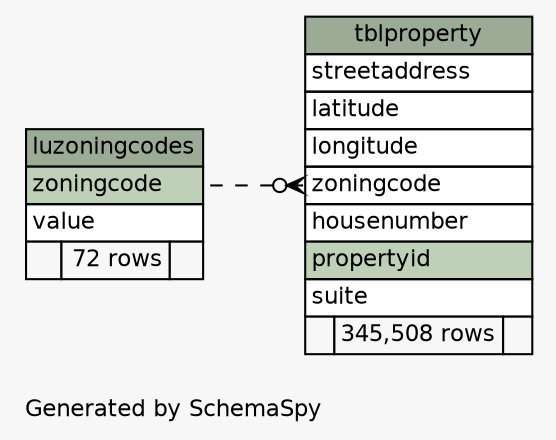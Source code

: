 // dot 2.40.1 on Mac OS X 10.10.5
// SchemaSpy rev 590
digraph "largeImpliedRelationshipsDiagram" {
  graph [
    rankdir="RL"
    bgcolor="#f7f7f7"
    label="\nGenerated by SchemaSpy"
    labeljust="l"
    nodesep="0.18"
    ranksep="0.46"
    fontname="Helvetica"
    fontsize="11"
  ];
  node [
    fontname="Helvetica"
    fontsize="11"
    shape="plaintext"
  ];
  edge [
    arrowsize="0.8"
  ];
  "luzoningcodes" [
    label=<
    <TABLE BORDER="0" CELLBORDER="1" CELLSPACING="0" BGCOLOR="#ffffff">
      <TR><TD COLSPAN="3" BGCOLOR="#9bab96" ALIGN="CENTER">luzoningcodes</TD></TR>
      <TR><TD PORT="zoningcode" COLSPAN="3" BGCOLOR="#bed1b8" ALIGN="LEFT">zoningcode</TD></TR>
      <TR><TD PORT="value" COLSPAN="3" ALIGN="LEFT">value</TD></TR>
      <TR><TD ALIGN="LEFT" BGCOLOR="#f7f7f7">  </TD><TD ALIGN="RIGHT" BGCOLOR="#f7f7f7">72 rows</TD><TD ALIGN="RIGHT" BGCOLOR="#f7f7f7">  </TD></TR>
    </TABLE>>
    URL="tables/luzoningcodes.html"
    tooltip="luzoningcodes"
  ];
  "tblproperty" [
    label=<
    <TABLE BORDER="0" CELLBORDER="1" CELLSPACING="0" BGCOLOR="#ffffff">
      <TR><TD COLSPAN="3" BGCOLOR="#9bab96" ALIGN="CENTER">tblproperty</TD></TR>
      <TR><TD PORT="streetaddress" COLSPAN="3" ALIGN="LEFT">streetaddress</TD></TR>
      <TR><TD PORT="latitude" COLSPAN="3" ALIGN="LEFT">latitude</TD></TR>
      <TR><TD PORT="longitude" COLSPAN="3" ALIGN="LEFT">longitude</TD></TR>
      <TR><TD PORT="zoningcode" COLSPAN="3" ALIGN="LEFT">zoningcode</TD></TR>
      <TR><TD PORT="housenumber" COLSPAN="3" ALIGN="LEFT">housenumber</TD></TR>
      <TR><TD PORT="propertyid" COLSPAN="3" BGCOLOR="#bed1b8" ALIGN="LEFT">propertyid</TD></TR>
      <TR><TD PORT="suite" COLSPAN="3" ALIGN="LEFT">suite</TD></TR>
      <TR><TD ALIGN="LEFT" BGCOLOR="#f7f7f7">  </TD><TD ALIGN="RIGHT" BGCOLOR="#f7f7f7">345,508 rows</TD><TD ALIGN="RIGHT" BGCOLOR="#f7f7f7">  </TD></TR>
    </TABLE>>
    URL="tables/tblproperty.html"
    tooltip="tblproperty"
  ];
  "tblproperty":"zoningcode":w -> "luzoningcodes":"zoningcode":e [arrowhead=none dir=back arrowtail=crowodot style=dashed];
}
